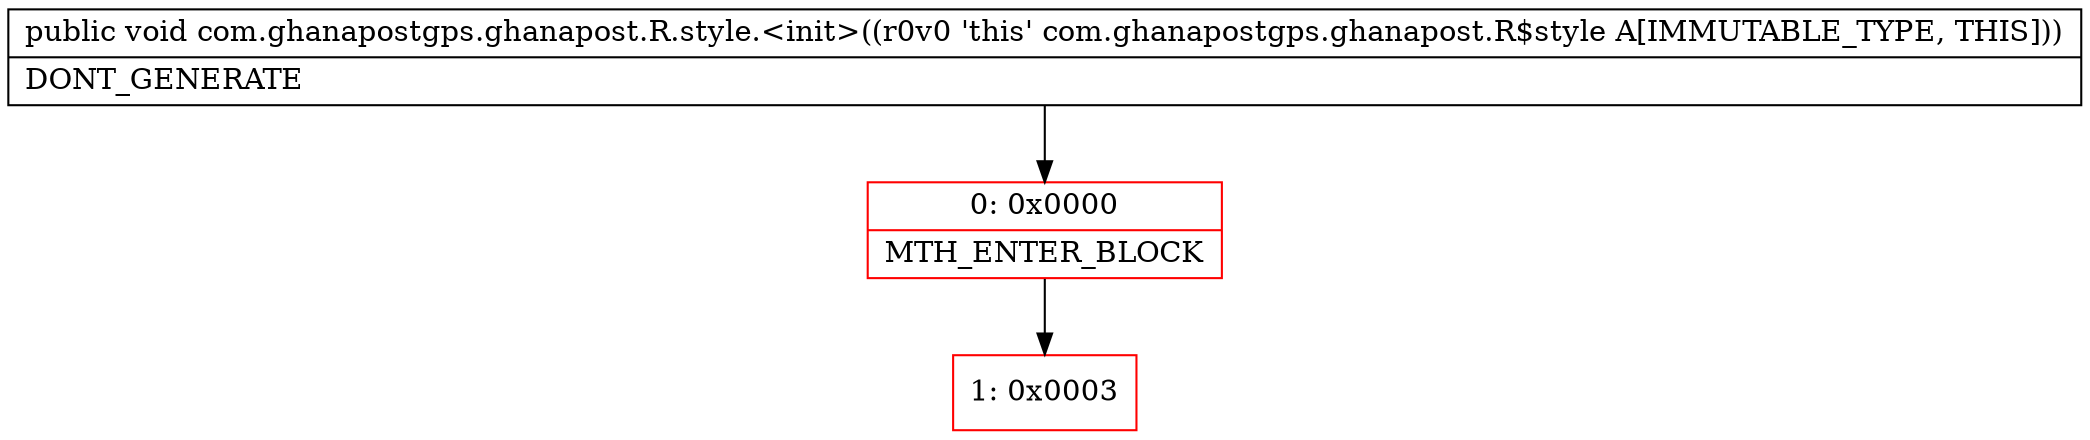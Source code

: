 digraph "CFG forcom.ghanapostgps.ghanapost.R.style.\<init\>()V" {
subgraph cluster_Region_893064452 {
label = "R(0)";
node [shape=record,color=blue];
}
Node_0 [shape=record,color=red,label="{0\:\ 0x0000|MTH_ENTER_BLOCK\l}"];
Node_1 [shape=record,color=red,label="{1\:\ 0x0003}"];
MethodNode[shape=record,label="{public void com.ghanapostgps.ghanapost.R.style.\<init\>((r0v0 'this' com.ghanapostgps.ghanapost.R$style A[IMMUTABLE_TYPE, THIS]))  | DONT_GENERATE\l}"];
MethodNode -> Node_0;
Node_0 -> Node_1;
}

